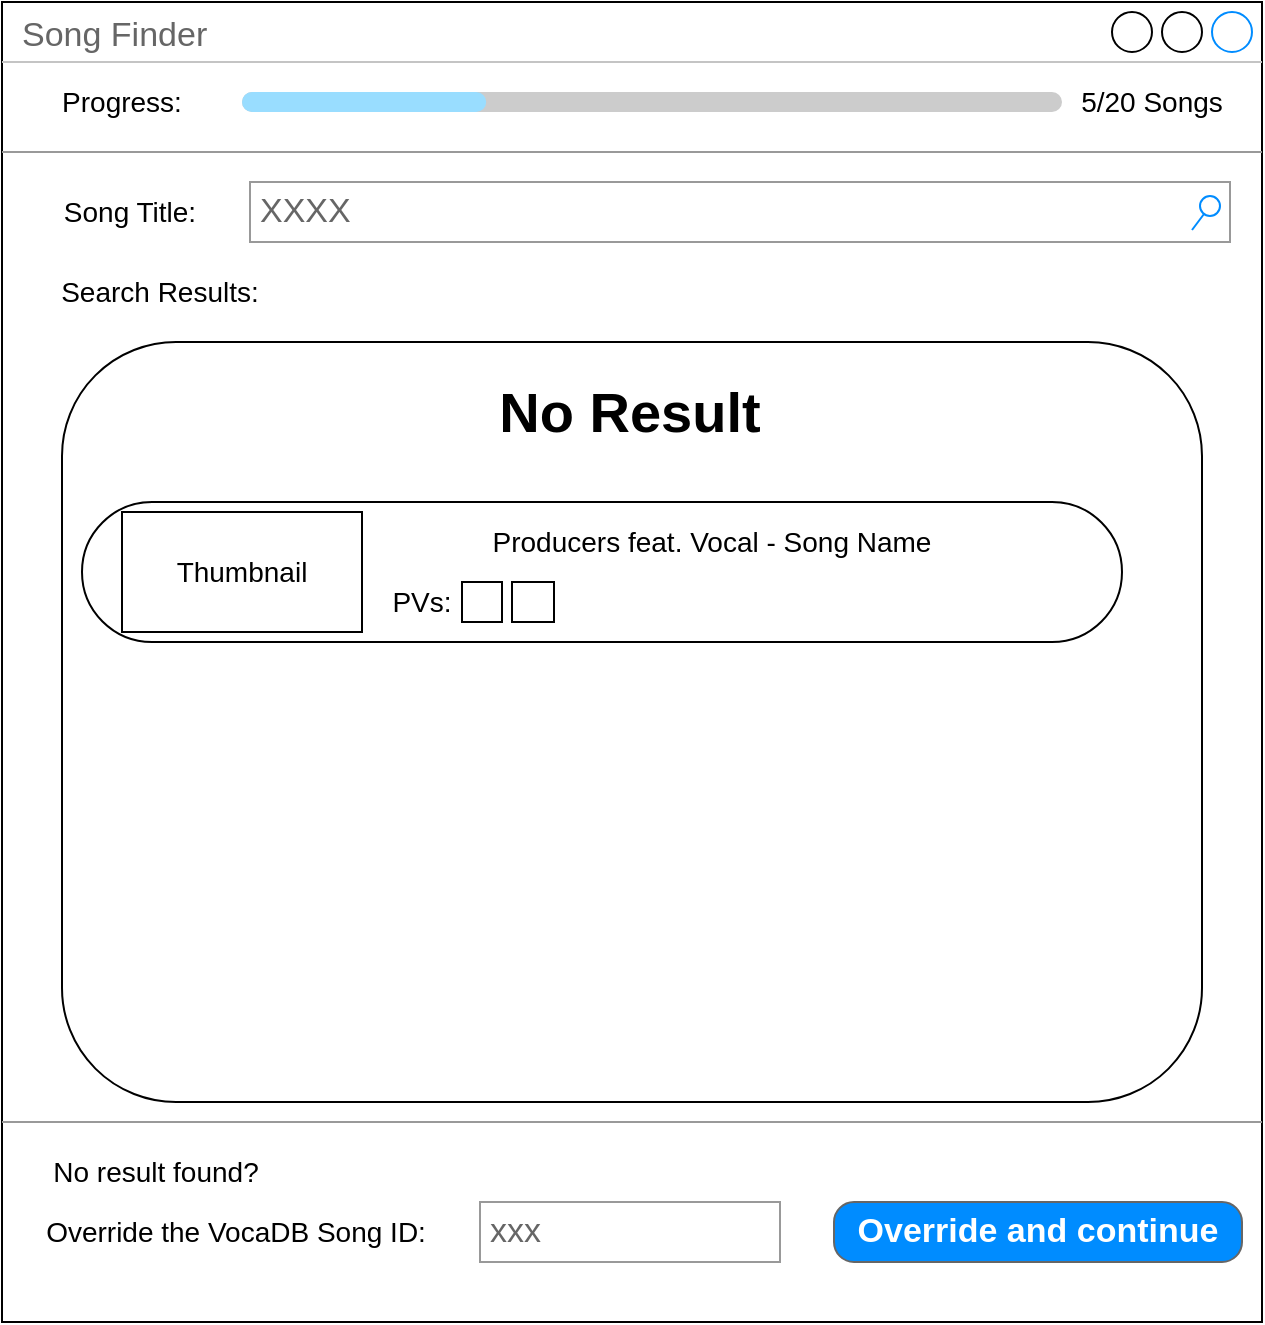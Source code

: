 <mxfile version="21.4.0" type="device">
  <diagram name="Page-1" id="Z9su-IpZnA1WicuIkTZz">
    <mxGraphModel dx="1509" dy="897" grid="1" gridSize="10" guides="1" tooltips="1" connect="1" arrows="1" fold="1" page="1" pageScale="1" pageWidth="827" pageHeight="1169" math="0" shadow="0">
      <root>
        <mxCell id="0" />
        <mxCell id="1" parent="0" />
        <mxCell id="SqRquksW2nZ5C89mBwd1-2" value="Song Finder" style="strokeWidth=1;shadow=0;dashed=0;align=center;html=1;shape=mxgraph.mockup.containers.window;align=left;verticalAlign=top;spacingLeft=8;strokeColor2=#008cff;strokeColor3=#c4c4c4;fontColor=#666666;mainText=;fontSize=17;labelBackgroundColor=none;whiteSpace=wrap;" parent="1" vertex="1">
          <mxGeometry x="100" y="120" width="630" height="660" as="geometry" />
        </mxCell>
        <mxCell id="pZRUgpaE8gb7qNiZiESH-1" value="" style="verticalLabelPosition=bottom;shadow=0;dashed=0;align=center;html=1;verticalAlign=top;strokeWidth=1;shape=mxgraph.mockup.misc.progressBar;fillColor=#cccccc;strokeColor=none;fillColor2=#99ddff;barPos=29.782;" vertex="1" parent="1">
          <mxGeometry x="220" y="160" width="410" height="20" as="geometry" />
        </mxCell>
        <mxCell id="pZRUgpaE8gb7qNiZiESH-2" value="&lt;font style=&quot;font-size: 14px;&quot;&gt;5/20 Songs&lt;/font&gt;" style="text;html=1;strokeColor=none;fillColor=none;align=center;verticalAlign=middle;whiteSpace=wrap;rounded=0;" vertex="1" parent="1">
          <mxGeometry x="630" y="155" width="90" height="30" as="geometry" />
        </mxCell>
        <mxCell id="pZRUgpaE8gb7qNiZiESH-4" value="Song Title:" style="text;html=1;strokeColor=none;fillColor=none;align=center;verticalAlign=middle;whiteSpace=wrap;rounded=0;fontSize=14;fontFamily=Helvetica;fontColor=default;" vertex="1" parent="1">
          <mxGeometry x="124" y="210" width="80" height="30" as="geometry" />
        </mxCell>
        <mxCell id="pZRUgpaE8gb7qNiZiESH-5" value="XXXX" style="strokeWidth=1;shadow=0;dashed=0;align=center;html=1;shape=mxgraph.mockup.forms.searchBox;strokeColor=#999999;mainText=;strokeColor2=#008cff;fontColor=#666666;fontSize=17;align=left;spacingLeft=3;whiteSpace=wrap;rounded=0;fontFamily=Helvetica;fillColor=none;gradientColor=none;" vertex="1" parent="1">
          <mxGeometry x="224" y="210" width="490" height="30" as="geometry" />
        </mxCell>
        <mxCell id="pZRUgpaE8gb7qNiZiESH-7" value="Progress:" style="text;html=1;strokeColor=none;fillColor=none;align=center;verticalAlign=middle;whiteSpace=wrap;rounded=0;fontSize=14;fontFamily=Helvetica;fontColor=default;" vertex="1" parent="1">
          <mxGeometry x="125" y="155" width="70" height="30" as="geometry" />
        </mxCell>
        <mxCell id="pZRUgpaE8gb7qNiZiESH-8" value="Search Results:" style="text;html=1;strokeColor=none;fillColor=none;align=center;verticalAlign=middle;whiteSpace=wrap;rounded=0;fontSize=14;fontFamily=Helvetica;fontColor=default;" vertex="1" parent="1">
          <mxGeometry x="114" y="250" width="130" height="30" as="geometry" />
        </mxCell>
        <mxCell id="pZRUgpaE8gb7qNiZiESH-9" value="" style="verticalLabelPosition=bottom;shadow=0;dashed=0;align=center;html=1;verticalAlign=top;strokeWidth=1;shape=mxgraph.mockup.markup.line;strokeColor=#999999;rounded=0;fontFamily=Helvetica;fontSize=14;fontColor=default;fillColor=none;gradientColor=none;" vertex="1" parent="1">
          <mxGeometry x="100" y="185" width="630" height="20" as="geometry" />
        </mxCell>
        <mxCell id="pZRUgpaE8gb7qNiZiESH-10" value="" style="rounded=1;whiteSpace=wrap;html=1;fontFamily=Helvetica;fontSize=14;fontColor=default;fillColor=none;gradientColor=none;" vertex="1" parent="1">
          <mxGeometry x="130" y="290" width="570" height="380" as="geometry" />
        </mxCell>
        <mxCell id="pZRUgpaE8gb7qNiZiESH-11" value="" style="verticalLabelPosition=bottom;shadow=0;dashed=0;align=center;html=1;verticalAlign=top;strokeWidth=1;shape=mxgraph.mockup.markup.line;strokeColor=#999999;rounded=0;fontFamily=Helvetica;fontSize=14;fontColor=default;fillColor=none;gradientColor=none;" vertex="1" parent="1">
          <mxGeometry x="100" y="670" width="630" height="20" as="geometry" />
        </mxCell>
        <mxCell id="pZRUgpaE8gb7qNiZiESH-12" value="No result found?" style="text;html=1;strokeColor=none;fillColor=none;align=center;verticalAlign=middle;whiteSpace=wrap;rounded=0;fontSize=14;fontFamily=Helvetica;fontColor=default;" vertex="1" parent="1">
          <mxGeometry x="114" y="690" width="126" height="30" as="geometry" />
        </mxCell>
        <mxCell id="pZRUgpaE8gb7qNiZiESH-13" value="Override the VocaDB Song ID:" style="text;html=1;strokeColor=none;fillColor=none;align=center;verticalAlign=middle;whiteSpace=wrap;rounded=0;fontSize=14;fontFamily=Helvetica;fontColor=default;" vertex="1" parent="1">
          <mxGeometry x="114" y="720" width="206" height="30" as="geometry" />
        </mxCell>
        <mxCell id="pZRUgpaE8gb7qNiZiESH-14" value="xxx" style="strokeWidth=1;shadow=0;dashed=0;align=center;html=1;shape=mxgraph.mockup.forms.pwField;strokeColor=#999999;mainText=;align=left;fontColor=#666666;fontSize=17;spacingLeft=3;rounded=0;fontFamily=Helvetica;fillColor=none;gradientColor=none;" vertex="1" parent="1">
          <mxGeometry x="339" y="720" width="150" height="30" as="geometry" />
        </mxCell>
        <mxCell id="pZRUgpaE8gb7qNiZiESH-15" value="Override and continue" style="strokeWidth=1;shadow=0;dashed=0;align=center;html=1;shape=mxgraph.mockup.buttons.button;strokeColor=#666666;fontColor=#ffffff;mainText=;buttonStyle=round;fontSize=17;fontStyle=1;fillColor=#008cff;whiteSpace=wrap;rounded=0;fontFamily=Helvetica;" vertex="1" parent="1">
          <mxGeometry x="516" y="720" width="204" height="30" as="geometry" />
        </mxCell>
        <mxCell id="pZRUgpaE8gb7qNiZiESH-16" value="" style="rounded=1;whiteSpace=wrap;html=1;fontFamily=Helvetica;fontSize=14;fontColor=default;fillColor=none;gradientColor=none;arcSize=50;" vertex="1" parent="1">
          <mxGeometry x="140" y="370" width="520" height="70" as="geometry" />
        </mxCell>
        <mxCell id="pZRUgpaE8gb7qNiZiESH-17" value="Thumbnail" style="rounded=0;whiteSpace=wrap;html=1;fontFamily=Helvetica;fontSize=14;fontColor=default;fillColor=none;gradientColor=none;" vertex="1" parent="1">
          <mxGeometry x="160" y="375" width="120" height="60" as="geometry" />
        </mxCell>
        <mxCell id="pZRUgpaE8gb7qNiZiESH-18" value="Producers feat. Vocal - Song Name" style="text;html=1;strokeColor=none;fillColor=none;align=center;verticalAlign=middle;whiteSpace=wrap;rounded=0;fontSize=14;fontFamily=Helvetica;fontColor=default;" vertex="1" parent="1">
          <mxGeometry x="310" y="375" width="290" height="30" as="geometry" />
        </mxCell>
        <mxCell id="pZRUgpaE8gb7qNiZiESH-19" value="PVs:" style="text;html=1;strokeColor=none;fillColor=none;align=center;verticalAlign=middle;whiteSpace=wrap;rounded=0;fontSize=14;fontFamily=Helvetica;fontColor=default;" vertex="1" parent="1">
          <mxGeometry x="280" y="405" width="60" height="30" as="geometry" />
        </mxCell>
        <mxCell id="pZRUgpaE8gb7qNiZiESH-20" value="" style="rounded=0;whiteSpace=wrap;html=1;fontFamily=Helvetica;fontSize=14;fontColor=default;fillColor=none;gradientColor=none;" vertex="1" parent="1">
          <mxGeometry x="330" y="410" width="20" height="20" as="geometry" />
        </mxCell>
        <mxCell id="pZRUgpaE8gb7qNiZiESH-21" value="" style="rounded=0;whiteSpace=wrap;html=1;fontFamily=Helvetica;fontSize=14;fontColor=default;fillColor=none;gradientColor=none;" vertex="1" parent="1">
          <mxGeometry x="355" y="410" width="21" height="20" as="geometry" />
        </mxCell>
        <mxCell id="pZRUgpaE8gb7qNiZiESH-22" value="&lt;h1&gt;No Result&lt;/h1&gt;" style="text;html=1;strokeColor=none;fillColor=none;align=center;verticalAlign=middle;whiteSpace=wrap;rounded=0;fontSize=14;fontFamily=Helvetica;fontColor=default;" vertex="1" parent="1">
          <mxGeometry x="279" y="300" width="270" height="50" as="geometry" />
        </mxCell>
      </root>
    </mxGraphModel>
  </diagram>
</mxfile>
